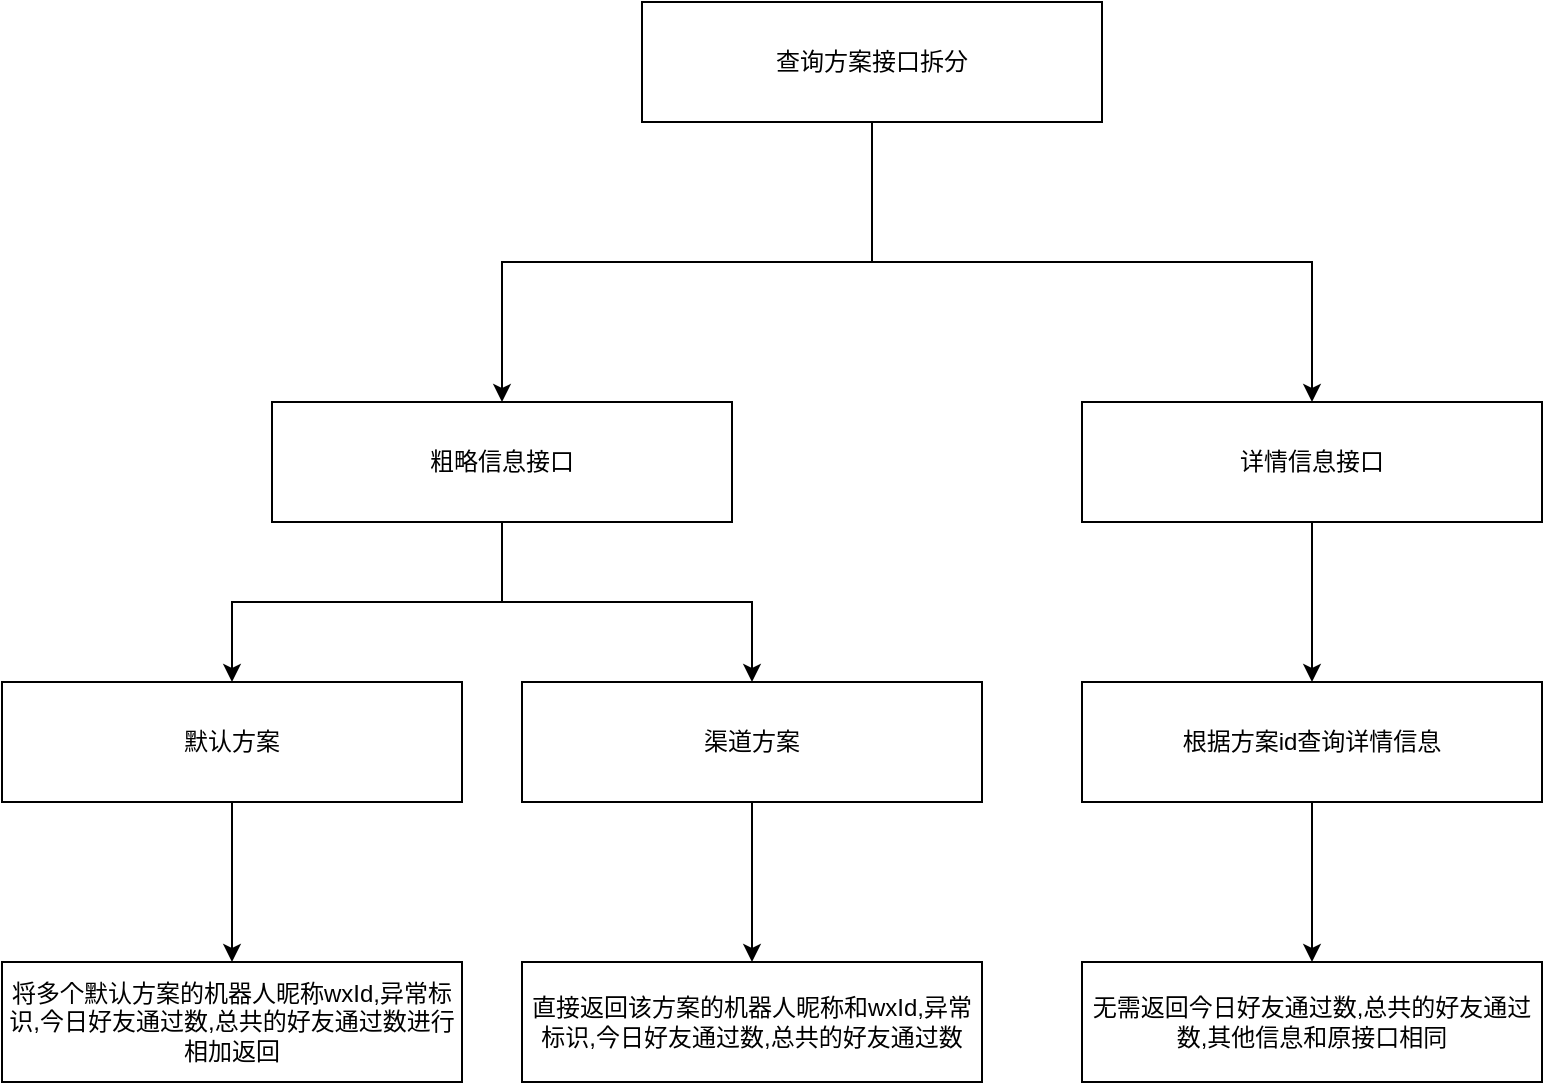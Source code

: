 <mxfile version="22.1.0" type="github">
  <diagram name="第 1 页" id="sePaThno3yrbPFlchOn1">
    <mxGraphModel dx="1529" dy="783" grid="1" gridSize="10" guides="1" tooltips="1" connect="1" arrows="1" fold="1" page="1" pageScale="1" pageWidth="827" pageHeight="1169" math="0" shadow="0">
      <root>
        <mxCell id="0" />
        <mxCell id="1" parent="0" />
        <mxCell id="CX-PVgMaYONu4-ApPANH-3" value="" style="edgeStyle=orthogonalEdgeStyle;rounded=0;orthogonalLoop=1;jettySize=auto;html=1;" edge="1" parent="1" source="CX-PVgMaYONu4-ApPANH-7" target="CX-PVgMaYONu4-ApPANH-11">
          <mxGeometry relative="1" as="geometry" />
        </mxCell>
        <mxCell id="CX-PVgMaYONu4-ApPANH-5" value="" style="edgeStyle=orthogonalEdgeStyle;rounded=0;orthogonalLoop=1;jettySize=auto;html=1;" edge="1" parent="1" source="CX-PVgMaYONu4-ApPANH-7" target="CX-PVgMaYONu4-ApPANH-13">
          <mxGeometry relative="1" as="geometry" />
        </mxCell>
        <mxCell id="CX-PVgMaYONu4-ApPANH-7" value="查询方案接口拆分" style="rounded=0;whiteSpace=wrap;html=1;" vertex="1" parent="1">
          <mxGeometry x="350" y="400" width="230" height="60" as="geometry" />
        </mxCell>
        <mxCell id="CX-PVgMaYONu4-ApPANH-10" value="" style="edgeStyle=orthogonalEdgeStyle;rounded=0;orthogonalLoop=1;jettySize=auto;html=1;" edge="1" parent="1" source="CX-PVgMaYONu4-ApPANH-11" target="CX-PVgMaYONu4-ApPANH-18">
          <mxGeometry relative="1" as="geometry">
            <Array as="points">
              <mxPoint x="280" y="700" />
              <mxPoint x="145" y="700" />
            </Array>
          </mxGeometry>
        </mxCell>
        <mxCell id="CX-PVgMaYONu4-ApPANH-30" value="" style="edgeStyle=orthogonalEdgeStyle;rounded=0;orthogonalLoop=1;jettySize=auto;html=1;" edge="1" parent="1" source="CX-PVgMaYONu4-ApPANH-11" target="CX-PVgMaYONu4-ApPANH-29">
          <mxGeometry relative="1" as="geometry" />
        </mxCell>
        <mxCell id="CX-PVgMaYONu4-ApPANH-11" value="粗略信息接口" style="rounded=0;whiteSpace=wrap;html=1;" vertex="1" parent="1">
          <mxGeometry x="165" y="600" width="230" height="60" as="geometry" />
        </mxCell>
        <mxCell id="CX-PVgMaYONu4-ApPANH-12" value="" style="edgeStyle=orthogonalEdgeStyle;rounded=0;orthogonalLoop=1;jettySize=auto;html=1;" edge="1" parent="1" source="CX-PVgMaYONu4-ApPANH-13" target="CX-PVgMaYONu4-ApPANH-23">
          <mxGeometry relative="1" as="geometry" />
        </mxCell>
        <mxCell id="CX-PVgMaYONu4-ApPANH-13" value="详情信息接口" style="rounded=0;whiteSpace=wrap;html=1;" vertex="1" parent="1">
          <mxGeometry x="570" y="600" width="230" height="60" as="geometry" />
        </mxCell>
        <mxCell id="CX-PVgMaYONu4-ApPANH-16" value="" style="edgeStyle=orthogonalEdgeStyle;rounded=0;orthogonalLoop=1;jettySize=auto;html=1;" edge="1" parent="1" source="CX-PVgMaYONu4-ApPANH-18" target="CX-PVgMaYONu4-ApPANH-21">
          <mxGeometry relative="1" as="geometry" />
        </mxCell>
        <mxCell id="CX-PVgMaYONu4-ApPANH-18" value="默认方案" style="rounded=0;whiteSpace=wrap;html=1;" vertex="1" parent="1">
          <mxGeometry x="30" y="740" width="230" height="60" as="geometry" />
        </mxCell>
        <mxCell id="CX-PVgMaYONu4-ApPANH-21" value="将多个默认方案的机器人昵称wxId,异常标识,今日好友通过数,总共的好友通过数进行相加返回" style="rounded=0;whiteSpace=wrap;html=1;" vertex="1" parent="1">
          <mxGeometry x="30" y="880" width="230" height="60" as="geometry" />
        </mxCell>
        <mxCell id="CX-PVgMaYONu4-ApPANH-43" value="" style="edgeStyle=orthogonalEdgeStyle;rounded=0;orthogonalLoop=1;jettySize=auto;html=1;" edge="1" parent="1" source="CX-PVgMaYONu4-ApPANH-23" target="CX-PVgMaYONu4-ApPANH-42">
          <mxGeometry relative="1" as="geometry" />
        </mxCell>
        <mxCell id="CX-PVgMaYONu4-ApPANH-23" value="根据方案id查询详情信息" style="rounded=0;whiteSpace=wrap;html=1;" vertex="1" parent="1">
          <mxGeometry x="570" y="740" width="230" height="60" as="geometry" />
        </mxCell>
        <mxCell id="CX-PVgMaYONu4-ApPANH-37" value="" style="edgeStyle=orthogonalEdgeStyle;rounded=0;orthogonalLoop=1;jettySize=auto;html=1;" edge="1" parent="1" source="CX-PVgMaYONu4-ApPANH-29" target="CX-PVgMaYONu4-ApPANH-36">
          <mxGeometry relative="1" as="geometry" />
        </mxCell>
        <mxCell id="CX-PVgMaYONu4-ApPANH-29" value="渠道方案" style="rounded=0;whiteSpace=wrap;html=1;" vertex="1" parent="1">
          <mxGeometry x="290" y="740" width="230" height="60" as="geometry" />
        </mxCell>
        <mxCell id="CX-PVgMaYONu4-ApPANH-36" value="直接返回该方案的机器人昵称和wxId,异常标识,今日好友通过数,总共的好友通过数" style="rounded=0;whiteSpace=wrap;html=1;" vertex="1" parent="1">
          <mxGeometry x="290" y="880" width="230" height="60" as="geometry" />
        </mxCell>
        <mxCell id="CX-PVgMaYONu4-ApPANH-42" value="无需返回今日好友通过数,总共的好友通过数,其他信息和原接口相同" style="rounded=0;whiteSpace=wrap;html=1;" vertex="1" parent="1">
          <mxGeometry x="570" y="880" width="230" height="60" as="geometry" />
        </mxCell>
      </root>
    </mxGraphModel>
  </diagram>
</mxfile>
